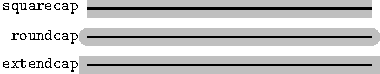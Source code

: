 // 线端（line cap）测试
// milksea

string[] capname = {"squarecap", "roundcap", "extendcap"};
for (int i = 0; i < 3; ++i) {
    path p = shift(0,-i*.5cm) * ((0,0) -- (5cm,0));
    draw(p, linewidth(3mm)+linecap(i)+mediumgray);
    draw(p, linewidth(0.6pt)+squarecap);
    label(Label(capname[i], BeginPoint), p, 2W,
	fontsize(7.5bp/pt)+fontcommand("\ttfamily")); // 六号字
}

